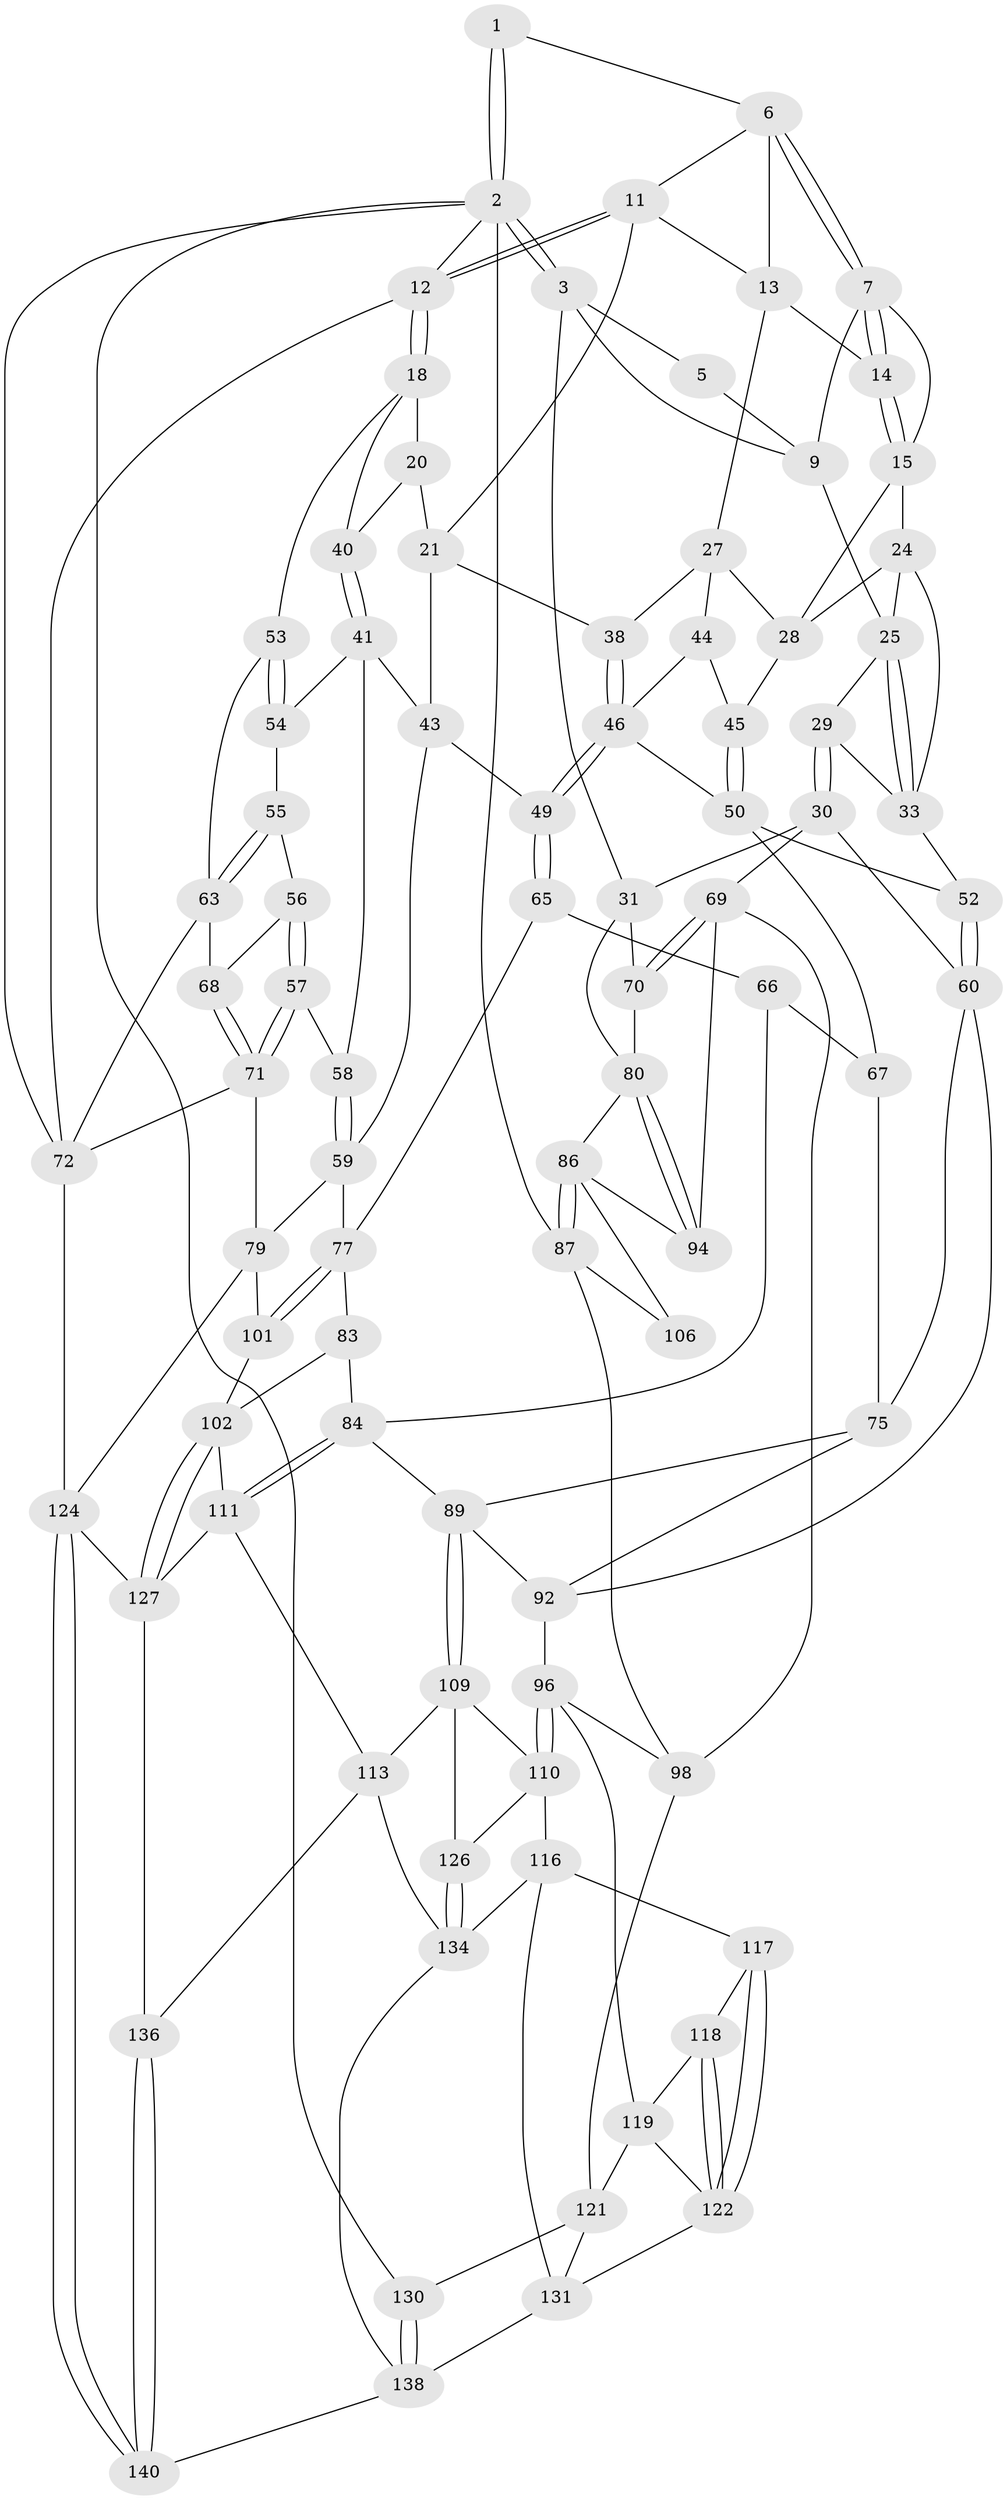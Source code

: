 // original degree distribution, {3: 0.02857142857142857, 6: 0.22857142857142856, 5: 0.5285714285714286, 4: 0.21428571428571427}
// Generated by graph-tools (version 1.1) at 2025/42/03/06/25 10:42:33]
// undirected, 85 vertices, 189 edges
graph export_dot {
graph [start="1"]
  node [color=gray90,style=filled];
  1 [pos="+0.24919237334552718+0"];
  2 [pos="+0+0",super="+88"];
  3 [pos="+0+0.10449852917963628",super="+4"];
  5 [pos="+0.18802975075894576+0"];
  6 [pos="+0.2888510309788183+0",super="+10"];
  7 [pos="+0.2979566437405758+0",super="+8"];
  9 [pos="+0.23590586376100445+0.09968011635735069",super="+22"];
  11 [pos="+0.7972424571046836+0",super="+16"];
  12 [pos="+1+0"];
  13 [pos="+0.47867825069350645+0.09234996350269548",super="+17"];
  14 [pos="+0.45574653531849507+0.09805316930934621"];
  15 [pos="+0.39558030320775095+0.11762734589120197",super="+23"];
  18 [pos="+1+0.0887443257029786",super="+19"];
  20 [pos="+0.8152443832704063+0.1558089180246236"];
  21 [pos="+0.8048520351718705+0.1474466934510709",super="+37"];
  24 [pos="+0.319199114022346+0.18764345022279053",super="+34"];
  25 [pos="+0.28529492675496565+0.18387145738481994",super="+26"];
  27 [pos="+0.5760013726773213+0.2061855270177255",super="+39"];
  28 [pos="+0.45884093769757395+0.24998665876308357",super="+36"];
  29 [pos="+0.1424524624566826+0.3461618168171451"];
  30 [pos="+0.11407312705265293+0.35990510249562147",super="+62"];
  31 [pos="+0.0983620285948703+0.3635036148082056",super="+32"];
  33 [pos="+0.2508599831186005+0.3491362873352735",super="+35"];
  38 [pos="+0.6230795985425648+0.23425833353504766"];
  40 [pos="+0.8802975130364487+0.27167056558960484"];
  41 [pos="+0.8846359380719604+0.3404194068874895",super="+42"];
  43 [pos="+0.7618570589664565+0.36459427319564236",super="+48"];
  44 [pos="+0.5041304777498354+0.35268158212802164"];
  45 [pos="+0.4941687867804804+0.3569259185324638"];
  46 [pos="+0.6203252729040354+0.4081835650716609",super="+47"];
  49 [pos="+0.641937246146926+0.4401727549946352"];
  50 [pos="+0.4636898846224238+0.4436890045924704",super="+51"];
  52 [pos="+0.36030643039966037+0.46539827039429255"];
  53 [pos="+1+0.3814905116546033"];
  54 [pos="+0.8848954564013096+0.340535781106551"];
  55 [pos="+0.936525812655134+0.4530615649673362"];
  56 [pos="+0.9052124148930889+0.48044199458646925"];
  57 [pos="+0.8562553224033961+0.4935293503769096"];
  58 [pos="+0.8363011294181065+0.48139511922043215"];
  59 [pos="+0.7675953333002344+0.5197711264004219",super="+76"];
  60 [pos="+0.3463522825028488+0.4968321566575065",super="+61"];
  63 [pos="+0.9793578404276304+0.47343974202418854",super="+64"];
  65 [pos="+0.6106238164870212+0.49527782404449217"];
  66 [pos="+0.5958342909774583+0.5017282585378123",super="+82"];
  67 [pos="+0.49058629219335875+0.47554081318076363",super="+74"];
  68 [pos="+0.9320142013588438+0.5083913403972738"];
  69 [pos="+0.2635701927288957+0.5482127798954424",super="+93"];
  70 [pos="+0.10400688120489229+0.4742808215416416"];
  71 [pos="+0.9128877326698207+0.5874847940798119",super="+73"];
  72 [pos="+1+0.648776855895272",super="+99"];
  75 [pos="+0.4002152015745906+0.5430606613549752",super="+91"];
  77 [pos="+0.6852717109081103+0.605284951490425",super="+78"];
  79 [pos="+0.8769649025409272+0.6983879560164804",super="+100"];
  80 [pos="+0.07913900354218262+0.5440483536813064",super="+81"];
  83 [pos="+0.5911864073305471+0.6868119940483732"];
  84 [pos="+0.5785642350685026+0.6931204319566289",super="+85"];
  86 [pos="+0+0.6485415037262021",super="+105"];
  87 [pos="+0+0.7867830942089374",super="+108"];
  89 [pos="+0.48317344315122773+0.6785148487364446",super="+90"];
  92 [pos="+0.325563188616092+0.5922410693186879",super="+95"];
  94 [pos="+0.10718710647723678+0.6241888825863051",super="+104"];
  96 [pos="+0.3190048370277945+0.6979256942550208",super="+97"];
  98 [pos="+0.1529778207056905+0.6710425482453463",super="+107"];
  101 [pos="+0.8436057851996197+0.7278570148008267"];
  102 [pos="+0.8316492962548885+0.7359803629943152",super="+103"];
  106 [pos="+0.02183019839332406+0.6867423930596978"];
  109 [pos="+0.4244414396578969+0.7940557798809798",super="+114"];
  110 [pos="+0.42194625206595293+0.7962146223744053",super="+115"];
  111 [pos="+0.5990243478498855+0.7877489752892998",super="+112"];
  113 [pos="+0.5992397579989139+0.8222819636286884",super="+137"];
  116 [pos="+0.40442214465475745+0.8262619222958117",super="+132"];
  117 [pos="+0.3544923321672116+0.8164672981417078"];
  118 [pos="+0.3070696701206308+0.7767075293673086"];
  119 [pos="+0.288248974245585+0.7480110052108344",super="+120"];
  121 [pos="+0.11671706151227428+0.7805017770334131",super="+129"];
  122 [pos="+0.2656446200224598+0.8666910721591523",super="+123"];
  124 [pos="+1+1",super="+125"];
  126 [pos="+0.5520034582695508+0.9022933210460264"];
  127 [pos="+0.7666177344122866+0.8202520660852755",super="+128"];
  130 [pos="+0+1"];
  131 [pos="+0.25600579044528265+0.8921774209539314",super="+133"];
  134 [pos="+0.53159447980469+1",super="+135"];
  136 [pos="+0.7192063769222594+0.933026179054858"];
  138 [pos="+0.4487352391056826+1",super="+139"];
  140 [pos="+0.7767691442508565+1"];
  1 -- 2;
  1 -- 2;
  1 -- 6;
  2 -- 3;
  2 -- 3;
  2 -- 12;
  2 -- 72;
  2 -- 130;
  2 -- 87;
  3 -- 5;
  3 -- 9;
  3 -- 31;
  5 -- 9;
  6 -- 7;
  6 -- 7;
  6 -- 11;
  6 -- 13;
  7 -- 14;
  7 -- 14;
  7 -- 9;
  7 -- 15;
  9 -- 25;
  11 -- 12;
  11 -- 12;
  11 -- 21;
  11 -- 13;
  12 -- 18;
  12 -- 18;
  12 -- 72;
  13 -- 14;
  13 -- 27;
  14 -- 15;
  14 -- 15;
  15 -- 24;
  15 -- 28;
  18 -- 53;
  18 -- 40;
  18 -- 20;
  20 -- 21;
  20 -- 40;
  21 -- 43;
  21 -- 38;
  24 -- 25;
  24 -- 28;
  24 -- 33;
  25 -- 33;
  25 -- 33;
  25 -- 29;
  27 -- 28;
  27 -- 44;
  27 -- 38;
  28 -- 45;
  29 -- 30;
  29 -- 30;
  29 -- 33;
  30 -- 31;
  30 -- 69;
  30 -- 60;
  31 -- 70;
  31 -- 80;
  33 -- 52;
  38 -- 46;
  38 -- 46;
  40 -- 41;
  40 -- 41;
  41 -- 54;
  41 -- 58;
  41 -- 43;
  43 -- 49;
  43 -- 59;
  44 -- 45;
  44 -- 46;
  45 -- 50;
  45 -- 50;
  46 -- 49;
  46 -- 49;
  46 -- 50;
  49 -- 65;
  49 -- 65;
  50 -- 67;
  50 -- 52;
  52 -- 60;
  52 -- 60;
  53 -- 54;
  53 -- 54;
  53 -- 63;
  54 -- 55;
  55 -- 56;
  55 -- 63;
  55 -- 63;
  56 -- 57;
  56 -- 57;
  56 -- 68;
  57 -- 58;
  57 -- 71;
  57 -- 71;
  58 -- 59;
  58 -- 59;
  59 -- 77;
  59 -- 79;
  60 -- 75;
  60 -- 92;
  63 -- 68;
  63 -- 72;
  65 -- 66;
  65 -- 77;
  66 -- 67 [weight=2];
  66 -- 84;
  67 -- 75;
  68 -- 71;
  68 -- 71;
  69 -- 70;
  69 -- 70;
  69 -- 98;
  69 -- 94;
  70 -- 80;
  71 -- 72;
  71 -- 79;
  72 -- 124;
  75 -- 92;
  75 -- 89;
  77 -- 101;
  77 -- 101;
  77 -- 83;
  79 -- 101;
  79 -- 124;
  80 -- 94;
  80 -- 94;
  80 -- 86;
  83 -- 84;
  83 -- 102;
  84 -- 111;
  84 -- 111;
  84 -- 89;
  86 -- 87;
  86 -- 87;
  86 -- 106;
  86 -- 94;
  87 -- 106;
  87 -- 98;
  89 -- 109;
  89 -- 109;
  89 -- 92;
  92 -- 96;
  96 -- 110;
  96 -- 110;
  96 -- 98;
  96 -- 119;
  98 -- 121;
  101 -- 102;
  102 -- 127;
  102 -- 127;
  102 -- 111;
  109 -- 110;
  109 -- 113;
  109 -- 126;
  110 -- 126;
  110 -- 116;
  111 -- 113;
  111 -- 127;
  113 -- 136;
  113 -- 134;
  116 -- 117;
  116 -- 134;
  116 -- 131;
  117 -- 118;
  117 -- 122;
  117 -- 122;
  118 -- 119;
  118 -- 122;
  118 -- 122;
  119 -- 121;
  119 -- 122;
  121 -- 130;
  121 -- 131;
  122 -- 131;
  124 -- 140;
  124 -- 140;
  124 -- 127;
  126 -- 134;
  126 -- 134;
  127 -- 136;
  130 -- 138;
  130 -- 138;
  131 -- 138;
  134 -- 138;
  136 -- 140;
  136 -- 140;
  138 -- 140;
}

